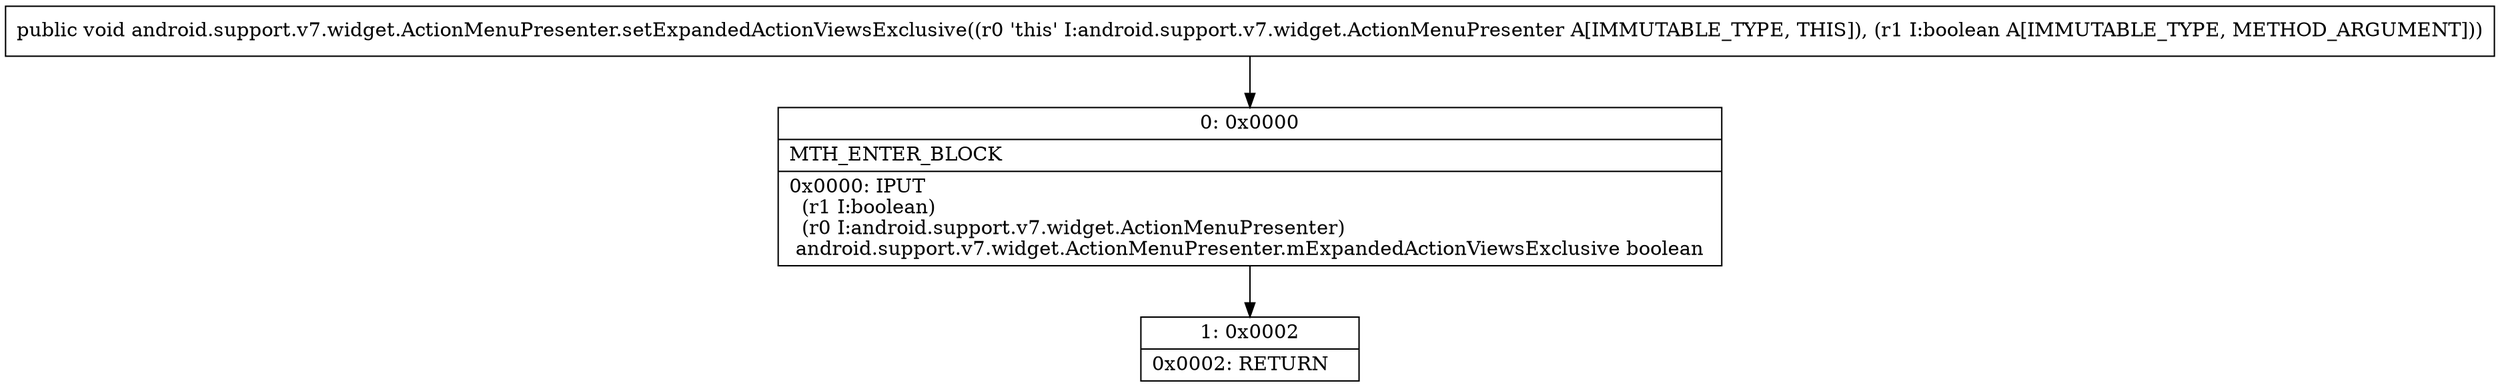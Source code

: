 digraph "CFG forandroid.support.v7.widget.ActionMenuPresenter.setExpandedActionViewsExclusive(Z)V" {
Node_0 [shape=record,label="{0\:\ 0x0000|MTH_ENTER_BLOCK\l|0x0000: IPUT  \l  (r1 I:boolean)\l  (r0 I:android.support.v7.widget.ActionMenuPresenter)\l android.support.v7.widget.ActionMenuPresenter.mExpandedActionViewsExclusive boolean \l}"];
Node_1 [shape=record,label="{1\:\ 0x0002|0x0002: RETURN   \l}"];
MethodNode[shape=record,label="{public void android.support.v7.widget.ActionMenuPresenter.setExpandedActionViewsExclusive((r0 'this' I:android.support.v7.widget.ActionMenuPresenter A[IMMUTABLE_TYPE, THIS]), (r1 I:boolean A[IMMUTABLE_TYPE, METHOD_ARGUMENT])) }"];
MethodNode -> Node_0;
Node_0 -> Node_1;
}

